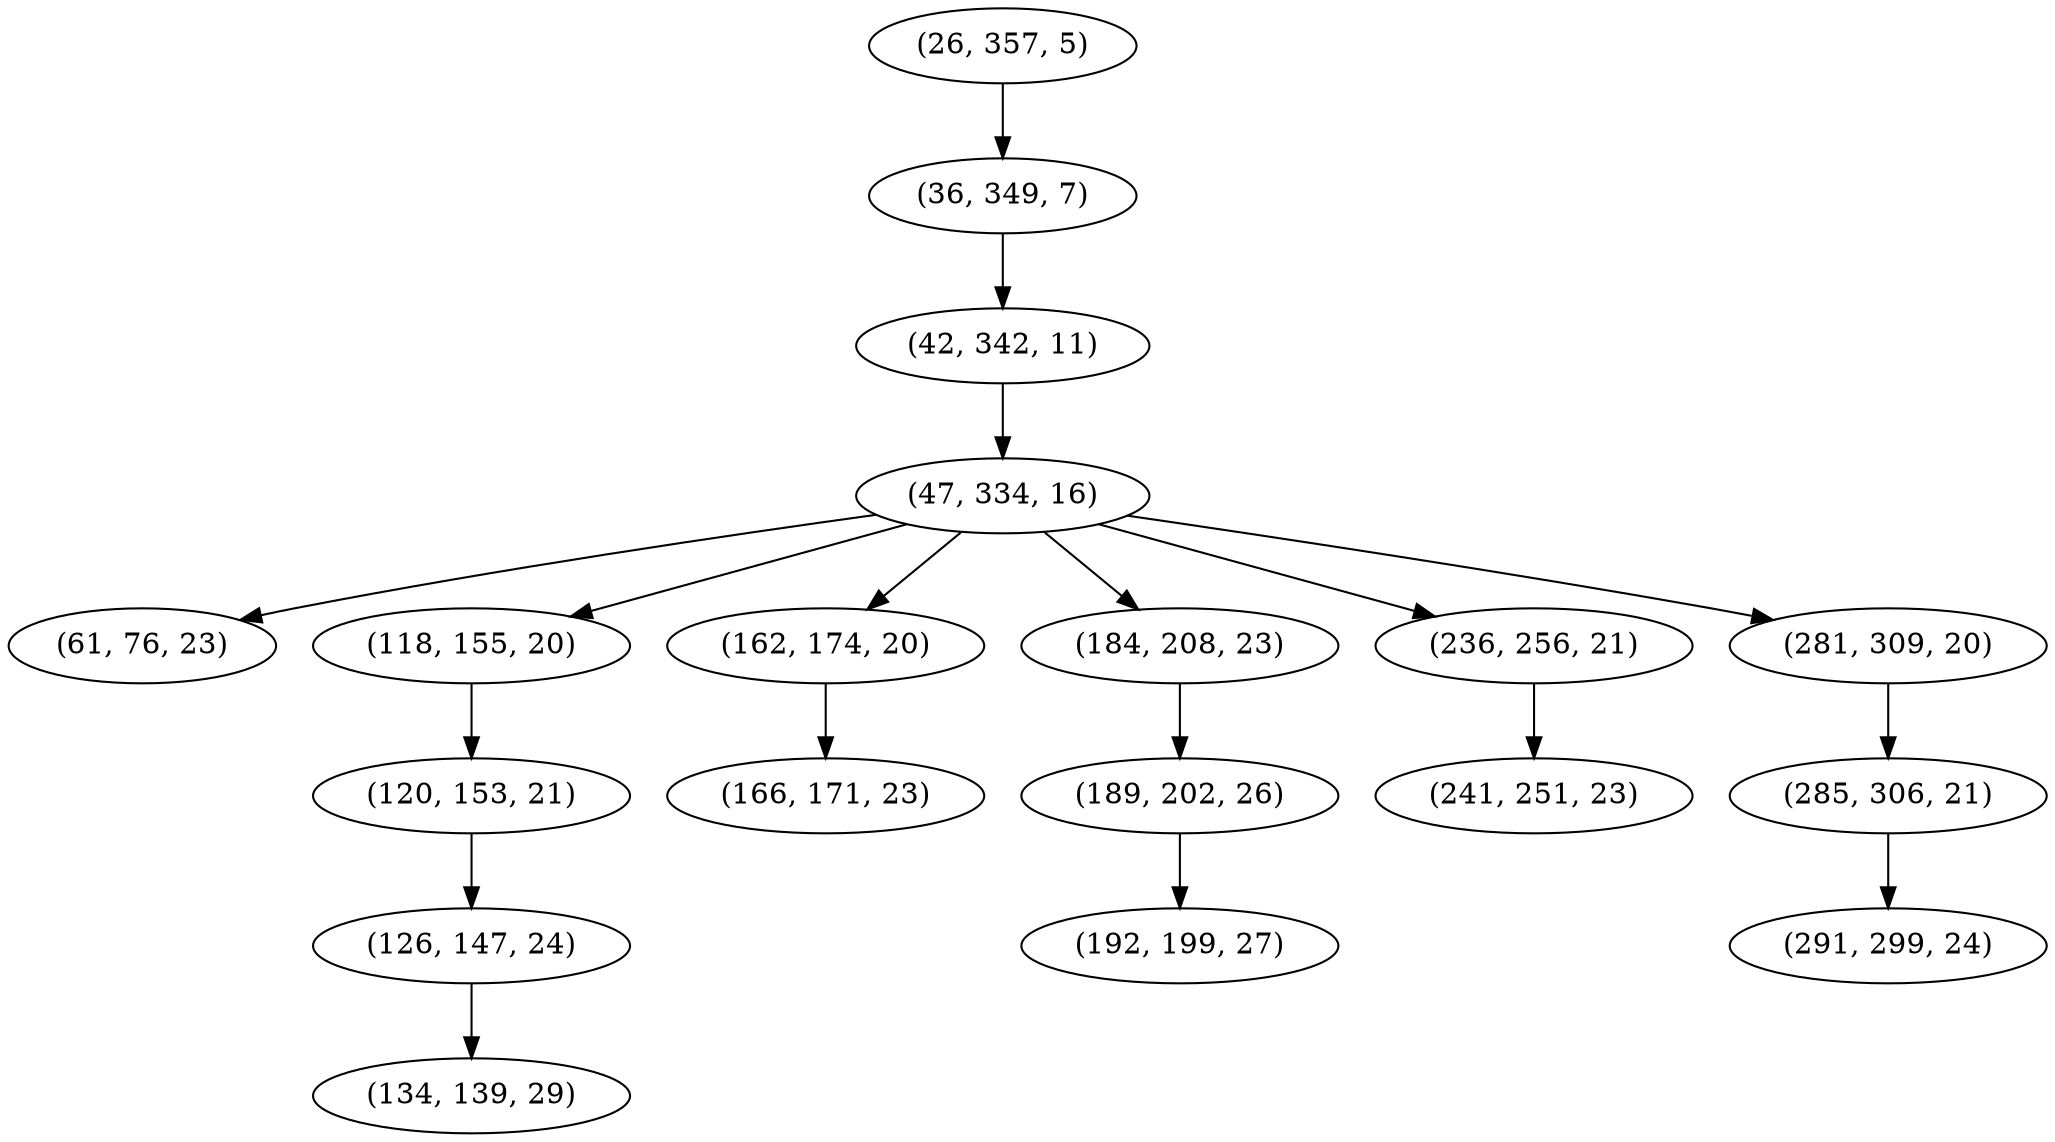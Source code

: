 digraph tree {
    "(26, 357, 5)";
    "(36, 349, 7)";
    "(42, 342, 11)";
    "(47, 334, 16)";
    "(61, 76, 23)";
    "(118, 155, 20)";
    "(120, 153, 21)";
    "(126, 147, 24)";
    "(134, 139, 29)";
    "(162, 174, 20)";
    "(166, 171, 23)";
    "(184, 208, 23)";
    "(189, 202, 26)";
    "(192, 199, 27)";
    "(236, 256, 21)";
    "(241, 251, 23)";
    "(281, 309, 20)";
    "(285, 306, 21)";
    "(291, 299, 24)";
    "(26, 357, 5)" -> "(36, 349, 7)";
    "(36, 349, 7)" -> "(42, 342, 11)";
    "(42, 342, 11)" -> "(47, 334, 16)";
    "(47, 334, 16)" -> "(61, 76, 23)";
    "(47, 334, 16)" -> "(118, 155, 20)";
    "(47, 334, 16)" -> "(162, 174, 20)";
    "(47, 334, 16)" -> "(184, 208, 23)";
    "(47, 334, 16)" -> "(236, 256, 21)";
    "(47, 334, 16)" -> "(281, 309, 20)";
    "(118, 155, 20)" -> "(120, 153, 21)";
    "(120, 153, 21)" -> "(126, 147, 24)";
    "(126, 147, 24)" -> "(134, 139, 29)";
    "(162, 174, 20)" -> "(166, 171, 23)";
    "(184, 208, 23)" -> "(189, 202, 26)";
    "(189, 202, 26)" -> "(192, 199, 27)";
    "(236, 256, 21)" -> "(241, 251, 23)";
    "(281, 309, 20)" -> "(285, 306, 21)";
    "(285, 306, 21)" -> "(291, 299, 24)";
}
